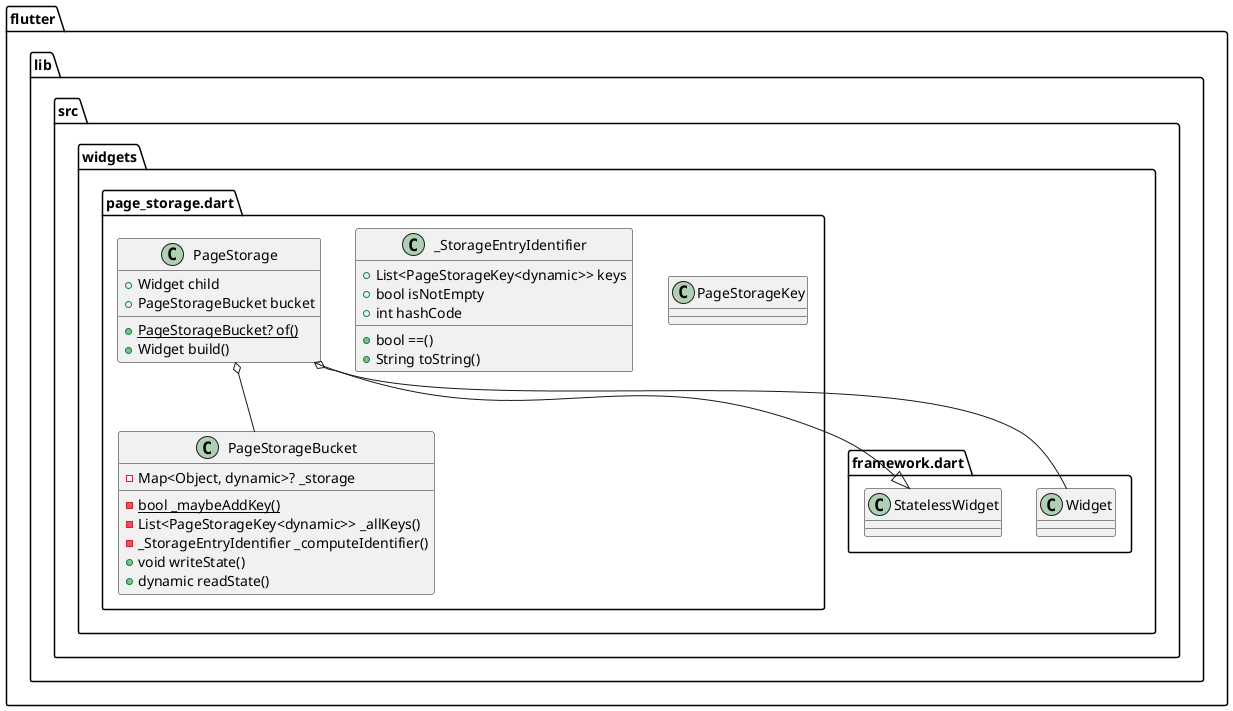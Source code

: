 @startuml
set namespaceSeparator ::

class "flutter::lib::src::widgets::page_storage.dart::PageStorageKey" {
}

class "flutter::lib::src::widgets::page_storage.dart::_StorageEntryIdentifier" {
  +List<PageStorageKey<dynamic>> keys
  +bool isNotEmpty
  +int hashCode
  +bool ==()
  +String toString()
}

class "flutter::lib::src::widgets::page_storage.dart::PageStorageBucket" {
  -Map<Object, dynamic>? _storage
  {static} -bool _maybeAddKey()
  -List<PageStorageKey<dynamic>> _allKeys()
  -_StorageEntryIdentifier _computeIdentifier()
  +void writeState()
  +dynamic readState()
}

class "flutter::lib::src::widgets::page_storage.dart::PageStorage" {
  +Widget child
  +PageStorageBucket bucket
  {static} +PageStorageBucket? of()
  +Widget build()
}

"flutter::lib::src::widgets::page_storage.dart::PageStorage" o-- "flutter::lib::src::widgets::framework.dart::Widget"
"flutter::lib::src::widgets::page_storage.dart::PageStorage" o-- "flutter::lib::src::widgets::page_storage.dart::PageStorageBucket"
"flutter::lib::src::widgets::framework.dart::StatelessWidget" <|-- "flutter::lib::src::widgets::page_storage.dart::PageStorage"


@enduml